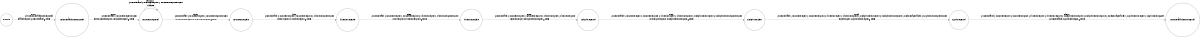 digraph visited_plmn{
rankdir = LR;
size = "8,5"
node [shape = circle, label="no_session"]no_session;
node [shape = circle, label="session_establishment_requested"]session_establishment_requested;
node [shape = circle, label="sm_context_requested"]sm_context_requested;
node [shape = circle, label="sm_context_complete"]sm_context_complete;
node [shape = circle, label="n4_session_requested"]n4_session_requested;
node [shape = circle, label="n4_session_complete"]n4_session_complete;
node [shape = circle, label="nsmf_pdu_requested"]nsmf_pdu_requested;
node [shape = circle, label="nsmf_pdu_complete"]nsmf_pdu_complete;
node [shape = circle, label="n2_pdu_requested"]n2_pdu_requested;
node [shape = circle, label="session_establishment_successful"]session_establishment_successful;
no_session -> session_establishment_requested [label = "T1_T1: 
                        pdu_session_establishment_requested
                    /
establish_request, process_initiated = TRUE"]
session_establishment_requested -> sm_context_requested [label = "T2_T2: 
                        process_initiated & sm_context_request_success
                    /
send_sm_context_request, sm_context_request = TRUE"]
sm_context_requested -> sm_context_complete [label = "T3_T3: 
                        process_initiated & sm_context_request & sm_context_response_success
                    /
rcv_sm_context_response, sm_context_response = TRUE"]
sm_context_requested -> sm_context_requested [label = "failure_T4: 
                        process_initiated & sm_context_request & !sm_context_response_success
                    /
null_action"]
sm_context_complete -> n4_session_requested [label = "T4_T5: 
                        process_initiated & sm_context_request & sm_context_response & n4_session_request_success
                    /
send_n4_request, n4_session_request = TRUE"]
n4_session_requested -> n4_session_complete [label = "T5_T6: 
                        process_initiated & sm_context_request & sm_context_response & n4_session_request & n4_session_response_success
                    /
rcv_n4_response, n4_session_response = TRUE"]
n4_session_complete -> nsmf_pdu_requested [label = "T6_T7: 
                        process_initiated & sm_context_request & sm_context_response & n4_session_request & n4_session_response
                    /
request_nsm_pdu, nsmf_pdu_session_request = TRUE"]
nsmf_pdu_requested -> nsmf_pdu_complete [label = "T7_T8: 
                        process_initiated & sm_context_request & sm_context_response & n4_session_request & n4_session_response & nsmf_pdu_session_request & nsmf_pdu_session_response_success
                    /
rcv_nsm_pdu_response, nsmf_pdu_session_response = TRUE"]
nsmf_pdu_complete -> n2_pdu_requested [label = "T8_T9: 
                        process_initiated & sm_context_request & sm_context_response & n4_session_request & n4_session_response & nsmf_pdu_session_request & nsmf_pdu_session_response & nsmf_message_transfer & n2_pdu_session_request_success
                    /
request_n2_pdu, n2_pdu_session_request = TRUE"]
n2_pdu_requested -> session_establishment_successful [label = "T9_T10: 
                        process_initiated & sm_context_request & sm_context_response & n4_session_request & n4_session_response & nsmf_pdu_session_request & nsmf_pdu_session_response & nsmf_message_transfer & n2_pdu_session_request & n2_pdu_session_ACKed
                    /
n2_request_acked, n2_pdu_session_ACK = TRUE"]
}
